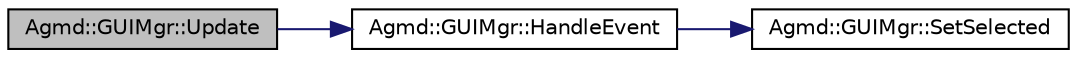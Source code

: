 digraph "Agmd::GUIMgr::Update"
{
  edge [fontname="Helvetica",fontsize="10",labelfontname="Helvetica",labelfontsize="10"];
  node [fontname="Helvetica",fontsize="10",shape=record];
  rankdir="LR";
  Node1 [label="Agmd::GUIMgr::Update",height=0.2,width=0.4,color="black", fillcolor="grey75", style="filled" fontcolor="black"];
  Node1 -> Node2 [color="midnightblue",fontsize="10",style="solid",fontname="Helvetica"];
  Node2 [label="Agmd::GUIMgr::HandleEvent",height=0.2,width=0.4,color="black", fillcolor="white", style="filled",URL="$class_agmd_1_1_g_u_i_mgr.html#a9b687a342289b7a6f8e876abe69bc776"];
  Node2 -> Node3 [color="midnightblue",fontsize="10",style="solid",fontname="Helvetica"];
  Node3 [label="Agmd::GUIMgr::SetSelected",height=0.2,width=0.4,color="black", fillcolor="white", style="filled",URL="$class_agmd_1_1_g_u_i_mgr.html#ab5bc5a47bf76bf79c199b1690819de7b"];
}
